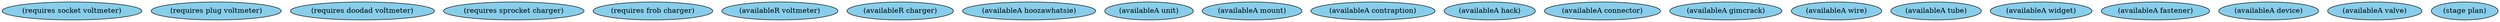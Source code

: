 digraph {
x20 [style=filled,fillcolor=skyblue,label="(requires socket voltmeter)"];
x19 [style=filled,fillcolor=skyblue,label="(requires plug voltmeter)"];
x18 [style=filled,fillcolor=skyblue,label="(requires doodad voltmeter)"];
x17 [style=filled,fillcolor=skyblue,label="(requires sprocket charger)"];
x16 [style=filled,fillcolor=skyblue,label="(requires frob charger)"];
x15 [style=filled,fillcolor=skyblue,label="(availableR voltmeter)"];
x14 [style=filled,fillcolor=skyblue,label="(availableR charger)"];
x13 [style=filled,fillcolor=skyblue,label="(availableA hoozawhatsie)"];
x12 [style=filled,fillcolor=skyblue,label="(availableA unit)"];
x11 [style=filled,fillcolor=skyblue,label="(availableA mount)"];
x10 [style=filled,fillcolor=skyblue,label="(availableA contraption)"];
x9 [style=filled,fillcolor=skyblue,label="(availableA hack)"];
x8 [style=filled,fillcolor=skyblue,label="(availableA connector)"];
x7 [style=filled,fillcolor=skyblue,label="(availableA gimcrack)"];
x6 [style=filled,fillcolor=skyblue,label="(availableA wire)"];
x5 [style=filled,fillcolor=skyblue,label="(availableA tube)"];
x4 [style=filled,fillcolor=skyblue,label="(availableA widget)"];
x3 [style=filled,fillcolor=skyblue,label="(availableA fastener)"];
x2 [style=filled,fillcolor=skyblue,label="(availableA device)"];
x1 [style=filled,fillcolor=skyblue,label="(availableA valve)"];
x0 [style=filled,fillcolor=skyblue,label="(stage plan)"];
}